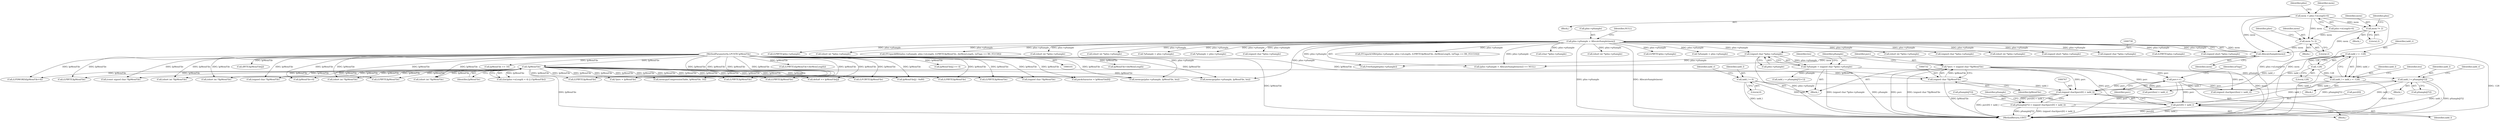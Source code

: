 digraph "0_gstreamer_bc2cdd57d549ab3ba59782e9b395d0cd683fd3ac@array" {
"1000795" [label="(Call,iadd_l = pSample[j*2])"];
"1000760" [label="(Call,pSample[j*2] = (signed char)(psrc[0] + iadd_l))"];
"1000766" [label="(Call,(signed char)(psrc[0] + iadd_l))"];
"1000729" [label="(Call,*psrc = (signed char *)lpMemFile)"];
"1000731" [label="(Call,(signed char *)lpMemFile)"];
"1000131" [label="(Call,!lpMemFile)"];
"1000104" [label="(MethodParameterIn,LPCSTR lpMemFile)"];
"1000788" [label="(Call,psrc++)"];
"1000795" [label="(Call,iadd_l = pSample[j*2])"];
"1000735" [label="(Call,*pSample = (signed char *)pIns->pSample)"];
"1000737" [label="(Call,(signed char *)pIns->pSample)"];
"1000182" [label="(Call,pIns->pSample = AllocateSample(mem))"];
"1000186" [label="(Call,AllocateSample(mem))"];
"1000159" [label="(Call,mem *= 2)"];
"1000112" [label="(Call,mem = pIns->nLength+6)"];
"1000172" [label="(Call,mem *= 2)"];
"1000705" [label="(Call,iadd_l = 0)"];
"1000717" [label="(Call,iadd_l = iadd_r = -128)"];
"1000719" [label="(Call,iadd_r = -128)"];
"1000721" [label="(Call,-128)"];
"1000768" [label="(Call,psrc[0] + iadd_l)"];
"1000161" [label="(Literal,2)"];
"1001510" [label="(Call,lpMemFile+dwMemLength)"];
"1000846" [label="(Call,(short int *)lpMemFile)"];
"1000797" [label="(Call,pSample[j*2])"];
"1000316" [label="(Call,memcpy(CompressionTable, lpMemFile, 16))"];
"1001740" [label="(Call,(LPBYTE)lpMemFile)"];
"1000768" [label="(Call,psrc[0] + iadd_l)"];
"1000347" [label="(Call,(BYTE)lpMemFile[j])"];
"1000795" [label="(Call,iadd_l = pSample[j*2])"];
"1000637" [label="(Call,(signed char *)pIns->pSample)"];
"1000181" [label="(Call,(pIns->pSample = AllocateSample(mem)) == NULL)"];
"1001567" [label="(Call,(LPBYTE)lpMemFile)"];
"1000645" [label="(Call,(signed char *)lpMemFile)"];
"1000802" [label="(Call,iadd_r = pSample[j*2+1])"];
"1001502" [label="(Call,(LPBYTE)lpMemFile)"];
"1000967" [label="(Call,ITUnpack16Bit(pIns->pSample, pIns->nLength, (LPBYTE)lpMemFile, dwMemLength, (nFlags == RS_IT21516)))"];
"1001199" [label="(Call,(LPDWORD)(lpMemFile+4))"];
"1000132" [label="(Identifier,lpMemFile)"];
"1001017" [label="(Call,(LPBYTE)lpMemFile)"];
"1000739" [label="(Call,pIns->pSample)"];
"1000783" [label="(Call,psrc[len] + iadd_r)"];
"1001190" [label="(Call,(char *)pIns->pSample)"];
"1000159" [label="(Call,mem *= 2)"];
"1000183" [label="(Call,pIns->pSample)"];
"1000772" [label="(Identifier,iadd_l)"];
"1000789" [label="(Identifier,psrc)"];
"1000414" [label="(Call,(short int *)pIns->pSample)"];
"1001023" [label="(Call,(LPBYTE)pIns->pSample)"];
"1000219" [label="(Call,*pSample = pIns->pSample)"];
"1000710" [label="(Identifier,iadd_r)"];
"1000177" [label="(Identifier,pIns)"];
"1000703" [label="(Block,)"];
"1000267" [label="(Call,(const signed char *)lpMemFile)"];
"1001114" [label="(Call,(short int *)pIns->pSample)"];
"1000422" [label="(Call,(short int *)lpMemFile)"];
"1001254" [label="(Call,(signed char *)pIns->pSample)"];
"1000188" [label="(Identifier,NULL)"];
"1000477" [label="(Call,(short int *)pIns->pSample)"];
"1001818" [label="(Call,(signed short *)pIns->pSample)"];
"1000761" [label="(Call,pSample[j*2])"];
"1000531" [label="(Call,(signed char *)pIns->pSample)"];
"1000320" [label="(Call,lpMemFile += 16)"];
"1002032" [label="(Call,FreeSample(pIns->pSample))"];
"1000594" [label="(Call,(short int *)lpMemFile)"];
"1000171" [label="(Block,)"];
"1000721" [label="(Call,-128)"];
"1001516" [label="(Call,(LPBYTE)pIns->pSample)"];
"1000174" [label="(Literal,2)"];
"1000718" [label="(Identifier,iadd_l)"];
"1000539" [label="(Call,(signed char *)lpMemFile)"];
"1001201" [label="(Call,lpMemFile+4)"];
"1000160" [label="(Identifier,mem)"];
"1000707" [label="(Literal,0)"];
"1001108" [label="(Call,(short int *)lpMemFile)"];
"1000720" [label="(Identifier,iadd_r)"];
"1001645" [label="(Call,(signed short *)pIns->pSample)"];
"1000769" [label="(Call,psrc[0])"];
"1000745" [label="(Identifier,len)"];
"1001925" [label="(Call,(LPCBYTE)lpMemFile)"];
"1000735" [label="(Call,*pSample = (signed char *)pIns->pSample)"];
"1001508" [label="(Call,(LPBYTE)(lpMemFile+dwMemLength))"];
"1000182" [label="(Call,pIns->pSample = AllocateSample(mem))"];
"1000766" [label="(Call,(signed char)(psrc[0] + iadd_l))"];
"1000468" [label="(Call,memcpy(pIns->pSample, lpMemFile, len))"];
"1001329" [label="(Call,(LPBYTE)pIns->pSample)"];
"1000122" [label="(Identifier,pIns)"];
"1000722" [label="(Literal,128)"];
"1001274" [label="(Call,delta8 += lpMemFile[j])"];
"1000803" [label="(Identifier,iadd_r)"];
"1000240" [label="(Call,lpMemFile[j] - 0x80)"];
"1001182" [label="(Call,packcharacter = lpMemFile[8])"];
"1000187" [label="(Identifier,mem)"];
"1000113" [label="(Identifier,mem)"];
"1001931" [label="(Call,(short int *)pIns->pSample)"];
"1000952" [label="(Call,ITUnpack8Bit(pIns->pSample, pIns->nLength, (LPBYTE)lpMemFile, dwMemLength, (nFlags == RS_IT2158)))"];
"1000186" [label="(Call,AllocateSample(mem))"];
"1000733" [label="(Identifier,lpMemFile)"];
"1000729" [label="(Call,*psrc = (signed char *)lpMemFile)"];
"1000730" [label="(Identifier,psrc)"];
"1000781" [label="(Call,(signed char)(psrc[len] + iadd_r))"];
"1000164" [label="(Identifier,pIns)"];
"1000717" [label="(Call,iadd_l = iadd_r = -128)"];
"1000104" [label="(MethodParameterIn,LPCSTR lpMemFile)"];
"1000357" [label="(Call,lpMemFile[j] >> 4)"];
"1001337" [label="(Call,(LPBYTE)lpMemFile)"];
"1000716" [label="(Block,)"];
"1001178" [label="(Call,*psrc = lpMemFile)"];
"1000760" [label="(Call,pSample[j*2] = (signed char)(psrc[0] + iadd_l))"];
"1000759" [label="(Block,)"];
"1000586" [label="(Call,(short int *)pIns->pSample)"];
"1000173" [label="(Identifier,mem)"];
"1000123" [label="(Call,((int)pIns->nLength < 4) || (!lpMemFile))"];
"1000796" [label="(Identifier,iadd_l)"];
"1002047" [label="(MethodReturn,UINT)"];
"1000112" [label="(Call,mem = pIns->nLength+6)"];
"1000114" [label="(Call,pIns->nLength+6)"];
"1000158" [label="(Block,)"];
"1000974" [label="(Call,(LPBYTE)lpMemFile)"];
"1000852" [label="(Call,(short int *)pIns->pSample)"];
"1000719" [label="(Call,iadd_r = -128)"];
"1000737" [label="(Call,(signed char *)pIns->pSample)"];
"1000106" [label="(Block,)"];
"1000731" [label="(Call,(signed char *)lpMemFile)"];
"1000736" [label="(Identifier,pSample)"];
"1000794" [label="(Block,)"];
"1000706" [label="(Identifier,iadd_l)"];
"1000792" [label="(Identifier,nFlags)"];
"1000724" [label="(Identifier,len)"];
"1000775" [label="(Identifier,pSample)"];
"1000705" [label="(Call,iadd_l = 0)"];
"1000259" [label="(Call,*pSample = pIns->pSample)"];
"1000324" [label="(Call,*pSample = pIns->pSample)"];
"1000788" [label="(Call,psrc++)"];
"1002011" [label="(Call,memcpy(pIns->pSample, lpMemFile, len))"];
"1000959" [label="(Call,(LPBYTE)lpMemFile)"];
"1000172" [label="(Call,mem *= 2)"];
"1000131" [label="(Call,!lpMemFile)"];
"1000795" -> "1000794"  [label="AST: "];
"1000795" -> "1000797"  [label="CFG: "];
"1000796" -> "1000795"  [label="AST: "];
"1000797" -> "1000795"  [label="AST: "];
"1000803" -> "1000795"  [label="CFG: "];
"1000795" -> "1002047"  [label="DDG: iadd_l"];
"1000795" -> "1002047"  [label="DDG: pSample[j*2]"];
"1000795" -> "1000766"  [label="DDG: iadd_l"];
"1000795" -> "1000768"  [label="DDG: iadd_l"];
"1000760" -> "1000795"  [label="DDG: pSample[j*2]"];
"1000735" -> "1000795"  [label="DDG: pSample"];
"1000760" -> "1000759"  [label="AST: "];
"1000760" -> "1000766"  [label="CFG: "];
"1000761" -> "1000760"  [label="AST: "];
"1000766" -> "1000760"  [label="AST: "];
"1000775" -> "1000760"  [label="CFG: "];
"1000760" -> "1002047"  [label="DDG: (signed char)(psrc[0] + iadd_l)"];
"1000760" -> "1002047"  [label="DDG: pSample[j*2]"];
"1000766" -> "1000760"  [label="DDG: psrc[0] + iadd_l"];
"1000766" -> "1000768"  [label="CFG: "];
"1000767" -> "1000766"  [label="AST: "];
"1000768" -> "1000766"  [label="AST: "];
"1000766" -> "1002047"  [label="DDG: psrc[0] + iadd_l"];
"1000729" -> "1000766"  [label="DDG: psrc"];
"1000788" -> "1000766"  [label="DDG: psrc"];
"1000705" -> "1000766"  [label="DDG: iadd_l"];
"1000717" -> "1000766"  [label="DDG: iadd_l"];
"1000729" -> "1000703"  [label="AST: "];
"1000729" -> "1000731"  [label="CFG: "];
"1000730" -> "1000729"  [label="AST: "];
"1000731" -> "1000729"  [label="AST: "];
"1000736" -> "1000729"  [label="CFG: "];
"1000729" -> "1002047"  [label="DDG: psrc"];
"1000729" -> "1002047"  [label="DDG: (signed char *)lpMemFile"];
"1000731" -> "1000729"  [label="DDG: lpMemFile"];
"1000729" -> "1000768"  [label="DDG: psrc"];
"1000729" -> "1000781"  [label="DDG: psrc"];
"1000729" -> "1000783"  [label="DDG: psrc"];
"1000729" -> "1000788"  [label="DDG: psrc"];
"1000731" -> "1000733"  [label="CFG: "];
"1000732" -> "1000731"  [label="AST: "];
"1000733" -> "1000731"  [label="AST: "];
"1000731" -> "1002047"  [label="DDG: lpMemFile"];
"1000131" -> "1000731"  [label="DDG: lpMemFile"];
"1000104" -> "1000731"  [label="DDG: lpMemFile"];
"1000131" -> "1000123"  [label="AST: "];
"1000131" -> "1000132"  [label="CFG: "];
"1000132" -> "1000131"  [label="AST: "];
"1000123" -> "1000131"  [label="CFG: "];
"1000131" -> "1002047"  [label="DDG: lpMemFile"];
"1000131" -> "1000123"  [label="DDG: lpMemFile"];
"1000104" -> "1000131"  [label="DDG: lpMemFile"];
"1000131" -> "1000240"  [label="DDG: lpMemFile"];
"1000131" -> "1000267"  [label="DDG: lpMemFile"];
"1000131" -> "1000316"  [label="DDG: lpMemFile"];
"1000131" -> "1000422"  [label="DDG: lpMemFile"];
"1000131" -> "1000468"  [label="DDG: lpMemFile"];
"1000131" -> "1000539"  [label="DDG: lpMemFile"];
"1000131" -> "1000594"  [label="DDG: lpMemFile"];
"1000131" -> "1000645"  [label="DDG: lpMemFile"];
"1000131" -> "1000846"  [label="DDG: lpMemFile"];
"1000131" -> "1000959"  [label="DDG: lpMemFile"];
"1000131" -> "1000974"  [label="DDG: lpMemFile"];
"1000131" -> "1001017"  [label="DDG: lpMemFile"];
"1000131" -> "1001108"  [label="DDG: lpMemFile"];
"1000131" -> "1001178"  [label="DDG: lpMemFile"];
"1000131" -> "1001182"  [label="DDG: lpMemFile"];
"1000131" -> "1001199"  [label="DDG: lpMemFile"];
"1000131" -> "1001201"  [label="DDG: lpMemFile"];
"1000131" -> "1001274"  [label="DDG: lpMemFile"];
"1000131" -> "1001337"  [label="DDG: lpMemFile"];
"1000131" -> "1001502"  [label="DDG: lpMemFile"];
"1000131" -> "1001567"  [label="DDG: lpMemFile"];
"1000131" -> "1001740"  [label="DDG: lpMemFile"];
"1000131" -> "1001925"  [label="DDG: lpMemFile"];
"1000131" -> "1002011"  [label="DDG: lpMemFile"];
"1000104" -> "1000101"  [label="AST: "];
"1000104" -> "1002047"  [label="DDG: lpMemFile"];
"1000104" -> "1000240"  [label="DDG: lpMemFile"];
"1000104" -> "1000267"  [label="DDG: lpMemFile"];
"1000104" -> "1000316"  [label="DDG: lpMemFile"];
"1000104" -> "1000320"  [label="DDG: lpMemFile"];
"1000104" -> "1000347"  [label="DDG: lpMemFile"];
"1000104" -> "1000357"  [label="DDG: lpMemFile"];
"1000104" -> "1000422"  [label="DDG: lpMemFile"];
"1000104" -> "1000468"  [label="DDG: lpMemFile"];
"1000104" -> "1000539"  [label="DDG: lpMemFile"];
"1000104" -> "1000594"  [label="DDG: lpMemFile"];
"1000104" -> "1000645"  [label="DDG: lpMemFile"];
"1000104" -> "1000846"  [label="DDG: lpMemFile"];
"1000104" -> "1000959"  [label="DDG: lpMemFile"];
"1000104" -> "1000974"  [label="DDG: lpMemFile"];
"1000104" -> "1001017"  [label="DDG: lpMemFile"];
"1000104" -> "1001108"  [label="DDG: lpMemFile"];
"1000104" -> "1001178"  [label="DDG: lpMemFile"];
"1000104" -> "1001182"  [label="DDG: lpMemFile"];
"1000104" -> "1001199"  [label="DDG: lpMemFile"];
"1000104" -> "1001201"  [label="DDG: lpMemFile"];
"1000104" -> "1001274"  [label="DDG: lpMemFile"];
"1000104" -> "1001337"  [label="DDG: lpMemFile"];
"1000104" -> "1001502"  [label="DDG: lpMemFile"];
"1000104" -> "1001508"  [label="DDG: lpMemFile"];
"1000104" -> "1001510"  [label="DDG: lpMemFile"];
"1000104" -> "1001567"  [label="DDG: lpMemFile"];
"1000104" -> "1001740"  [label="DDG: lpMemFile"];
"1000104" -> "1001925"  [label="DDG: lpMemFile"];
"1000104" -> "1002011"  [label="DDG: lpMemFile"];
"1000788" -> "1000759"  [label="AST: "];
"1000788" -> "1000789"  [label="CFG: "];
"1000789" -> "1000788"  [label="AST: "];
"1000792" -> "1000788"  [label="CFG: "];
"1000788" -> "1002047"  [label="DDG: psrc"];
"1000788" -> "1000768"  [label="DDG: psrc"];
"1000788" -> "1000781"  [label="DDG: psrc"];
"1000788" -> "1000783"  [label="DDG: psrc"];
"1000735" -> "1000703"  [label="AST: "];
"1000735" -> "1000737"  [label="CFG: "];
"1000736" -> "1000735"  [label="AST: "];
"1000737" -> "1000735"  [label="AST: "];
"1000745" -> "1000735"  [label="CFG: "];
"1000735" -> "1002047"  [label="DDG: (signed char *)pIns->pSample"];
"1000735" -> "1002047"  [label="DDG: pSample"];
"1000737" -> "1000735"  [label="DDG: pIns->pSample"];
"1000735" -> "1000802"  [label="DDG: pSample"];
"1000737" -> "1000739"  [label="CFG: "];
"1000738" -> "1000737"  [label="AST: "];
"1000739" -> "1000737"  [label="AST: "];
"1000737" -> "1002047"  [label="DDG: pIns->pSample"];
"1000182" -> "1000737"  [label="DDG: pIns->pSample"];
"1000737" -> "1002032"  [label="DDG: pIns->pSample"];
"1000182" -> "1000181"  [label="AST: "];
"1000182" -> "1000186"  [label="CFG: "];
"1000183" -> "1000182"  [label="AST: "];
"1000186" -> "1000182"  [label="AST: "];
"1000188" -> "1000182"  [label="CFG: "];
"1000182" -> "1002047"  [label="DDG: AllocateSample(mem)"];
"1000182" -> "1002047"  [label="DDG: pIns->pSample"];
"1000182" -> "1000181"  [label="DDG: pIns->pSample"];
"1000186" -> "1000182"  [label="DDG: mem"];
"1000182" -> "1000219"  [label="DDG: pIns->pSample"];
"1000182" -> "1000259"  [label="DDG: pIns->pSample"];
"1000182" -> "1000324"  [label="DDG: pIns->pSample"];
"1000182" -> "1000414"  [label="DDG: pIns->pSample"];
"1000182" -> "1000468"  [label="DDG: pIns->pSample"];
"1000182" -> "1000477"  [label="DDG: pIns->pSample"];
"1000182" -> "1000531"  [label="DDG: pIns->pSample"];
"1000182" -> "1000586"  [label="DDG: pIns->pSample"];
"1000182" -> "1000637"  [label="DDG: pIns->pSample"];
"1000182" -> "1000852"  [label="DDG: pIns->pSample"];
"1000182" -> "1000952"  [label="DDG: pIns->pSample"];
"1000182" -> "1000967"  [label="DDG: pIns->pSample"];
"1000182" -> "1001023"  [label="DDG: pIns->pSample"];
"1000182" -> "1001114"  [label="DDG: pIns->pSample"];
"1000182" -> "1001190"  [label="DDG: pIns->pSample"];
"1000182" -> "1001254"  [label="DDG: pIns->pSample"];
"1000182" -> "1001329"  [label="DDG: pIns->pSample"];
"1000182" -> "1001516"  [label="DDG: pIns->pSample"];
"1000182" -> "1001645"  [label="DDG: pIns->pSample"];
"1000182" -> "1001818"  [label="DDG: pIns->pSample"];
"1000182" -> "1001931"  [label="DDG: pIns->pSample"];
"1000182" -> "1002011"  [label="DDG: pIns->pSample"];
"1000182" -> "1002032"  [label="DDG: pIns->pSample"];
"1000186" -> "1000187"  [label="CFG: "];
"1000187" -> "1000186"  [label="AST: "];
"1000186" -> "1002047"  [label="DDG: mem"];
"1000186" -> "1000181"  [label="DDG: mem"];
"1000159" -> "1000186"  [label="DDG: mem"];
"1000112" -> "1000186"  [label="DDG: mem"];
"1000172" -> "1000186"  [label="DDG: mem"];
"1000159" -> "1000158"  [label="AST: "];
"1000159" -> "1000161"  [label="CFG: "];
"1000160" -> "1000159"  [label="AST: "];
"1000161" -> "1000159"  [label="AST: "];
"1000164" -> "1000159"  [label="CFG: "];
"1000112" -> "1000159"  [label="DDG: mem"];
"1000159" -> "1000172"  [label="DDG: mem"];
"1000112" -> "1000106"  [label="AST: "];
"1000112" -> "1000114"  [label="CFG: "];
"1000113" -> "1000112"  [label="AST: "];
"1000114" -> "1000112"  [label="AST: "];
"1000122" -> "1000112"  [label="CFG: "];
"1000112" -> "1002047"  [label="DDG: pIns->nLength+6"];
"1000112" -> "1002047"  [label="DDG: mem"];
"1000112" -> "1000172"  [label="DDG: mem"];
"1000172" -> "1000171"  [label="AST: "];
"1000172" -> "1000174"  [label="CFG: "];
"1000173" -> "1000172"  [label="AST: "];
"1000174" -> "1000172"  [label="AST: "];
"1000177" -> "1000172"  [label="CFG: "];
"1000705" -> "1000703"  [label="AST: "];
"1000705" -> "1000707"  [label="CFG: "];
"1000706" -> "1000705"  [label="AST: "];
"1000707" -> "1000705"  [label="AST: "];
"1000710" -> "1000705"  [label="CFG: "];
"1000705" -> "1002047"  [label="DDG: iadd_l"];
"1000705" -> "1000768"  [label="DDG: iadd_l"];
"1000717" -> "1000716"  [label="AST: "];
"1000717" -> "1000719"  [label="CFG: "];
"1000718" -> "1000717"  [label="AST: "];
"1000719" -> "1000717"  [label="AST: "];
"1000724" -> "1000717"  [label="CFG: "];
"1000717" -> "1002047"  [label="DDG: iadd_l"];
"1000719" -> "1000717"  [label="DDG: iadd_r"];
"1000721" -> "1000717"  [label="DDG: 128"];
"1000717" -> "1000768"  [label="DDG: iadd_l"];
"1000719" -> "1000721"  [label="CFG: "];
"1000720" -> "1000719"  [label="AST: "];
"1000721" -> "1000719"  [label="AST: "];
"1000719" -> "1002047"  [label="DDG: -128"];
"1000719" -> "1002047"  [label="DDG: iadd_r"];
"1000721" -> "1000719"  [label="DDG: 128"];
"1000719" -> "1000781"  [label="DDG: iadd_r"];
"1000719" -> "1000783"  [label="DDG: iadd_r"];
"1000721" -> "1000722"  [label="CFG: "];
"1000722" -> "1000721"  [label="AST: "];
"1000768" -> "1000772"  [label="CFG: "];
"1000769" -> "1000768"  [label="AST: "];
"1000772" -> "1000768"  [label="AST: "];
"1000768" -> "1002047"  [label="DDG: psrc[0]"];
"1000768" -> "1002047"  [label="DDG: iadd_l"];
}
